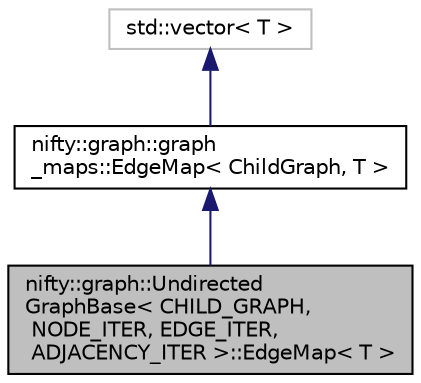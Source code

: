 digraph "nifty::graph::UndirectedGraphBase&lt; CHILD_GRAPH, NODE_ITER, EDGE_ITER, ADJACENCY_ITER &gt;::EdgeMap&lt; T &gt;"
{
  edge [fontname="Helvetica",fontsize="10",labelfontname="Helvetica",labelfontsize="10"];
  node [fontname="Helvetica",fontsize="10",shape=record];
  Node1 [label="nifty::graph::Undirected\lGraphBase\< CHILD_GRAPH,\l NODE_ITER, EDGE_ITER,\l ADJACENCY_ITER \>::EdgeMap\< T \>",height=0.2,width=0.4,color="black", fillcolor="grey75", style="filled", fontcolor="black"];
  Node2 -> Node1 [dir="back",color="midnightblue",fontsize="10",style="solid"];
  Node2 [label="nifty::graph::graph\l_maps::EdgeMap\< ChildGraph, T \>",height=0.2,width=0.4,color="black", fillcolor="white", style="filled",URL="$structnifty_1_1graph_1_1graph__maps_1_1EdgeMap.html"];
  Node3 -> Node2 [dir="back",color="midnightblue",fontsize="10",style="solid"];
  Node3 [label="std::vector\< T \>",height=0.2,width=0.4,color="grey75", fillcolor="white", style="filled"];
}
